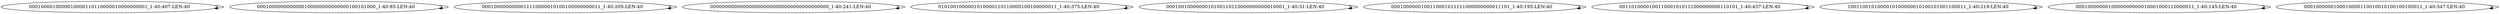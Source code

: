 digraph G {
    "0001000010000010000110110000010000000001_1-40:407-LEN:40" -> "0001000010000010000110110000010000000001_1-40:407-LEN:40";
    "0001000000000000100000000000000100101000_1-40:85-LEN:40" -> "0001000000000000100000000000000100101000_1-40:85-LEN:40";
    "0001000000000011110000010100100000000011_1-40:205-LEN:40" -> "0001000000000011110000010100100000000011_1-40:205-LEN:40";
    "0000000000000000000000000000000000000000_1-40:241-LEN:40" -> "0000000000000000000000000000000000000000_1-40:241-LEN:40";
    "0101001000001010000110110000100100000011_1-40:375-LEN:40" -> "0101001000001010000110110000100100000011_1-40:375-LEN:40";
    "0001001000000010100110110000000000010001_1-40:31-LEN:40" -> "0001001000000010100110110000000000010001_1-40:31-LEN:40";
    "0001000000100110001011111000000000011101_1-40:195-LEN:40" -> "0001000000100110001011111000000000011101_1-40:195-LEN:40";
    "0011010000100110001010111000000000110101_1-40:437-LEN:40" -> "0011010000100110001010111000000000110101_1-40:437-LEN:40";
    "1001100101000010100000010100101001100011_1-40:219-LEN:40" -> "1001100101000010100000010100101001100011_1-40:219-LEN:40";
    "0001000000010000000000010001000110000011_1-40:145-LEN:40" -> "0001000000010000000000010001000110000011_1-40:145-LEN:40";
    "0001000000100010000110010010100100100011_1-40:347-LEN:40" -> "0001000000100010000110010010100100100011_1-40:347-LEN:40";
}
